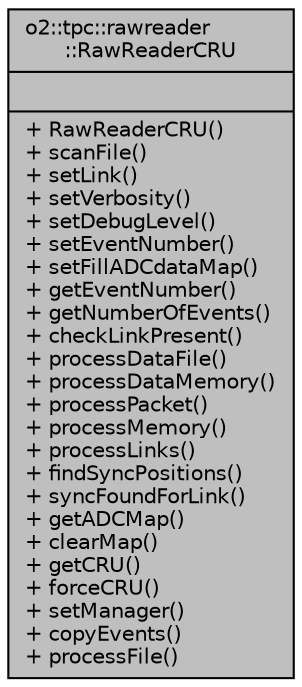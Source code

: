 digraph "o2::tpc::rawreader::RawReaderCRU"
{
 // INTERACTIVE_SVG=YES
  bgcolor="transparent";
  edge [fontname="Helvetica",fontsize="10",labelfontname="Helvetica",labelfontsize="10"];
  node [fontname="Helvetica",fontsize="10",shape=record];
  Node1 [label="{o2::tpc::rawreader\l::RawReaderCRU\n||+ RawReaderCRU()\l+ scanFile()\l+ setLink()\l+ setVerbosity()\l+ setDebugLevel()\l+ setEventNumber()\l+ setFillADCdataMap()\l+ getEventNumber()\l+ getNumberOfEvents()\l+ checkLinkPresent()\l+ processDataFile()\l+ processDataMemory()\l+ processPacket()\l+ processMemory()\l+ processLinks()\l+ findSyncPositions()\l+ syncFoundForLink()\l+ getADCMap()\l+ clearMap()\l+ getCRU()\l+ forceCRU()\l+ setManager()\l+ copyEvents()\l+ processFile()\l}",height=0.2,width=0.4,color="black", fillcolor="grey75", style="filled", fontcolor="black"];
}
